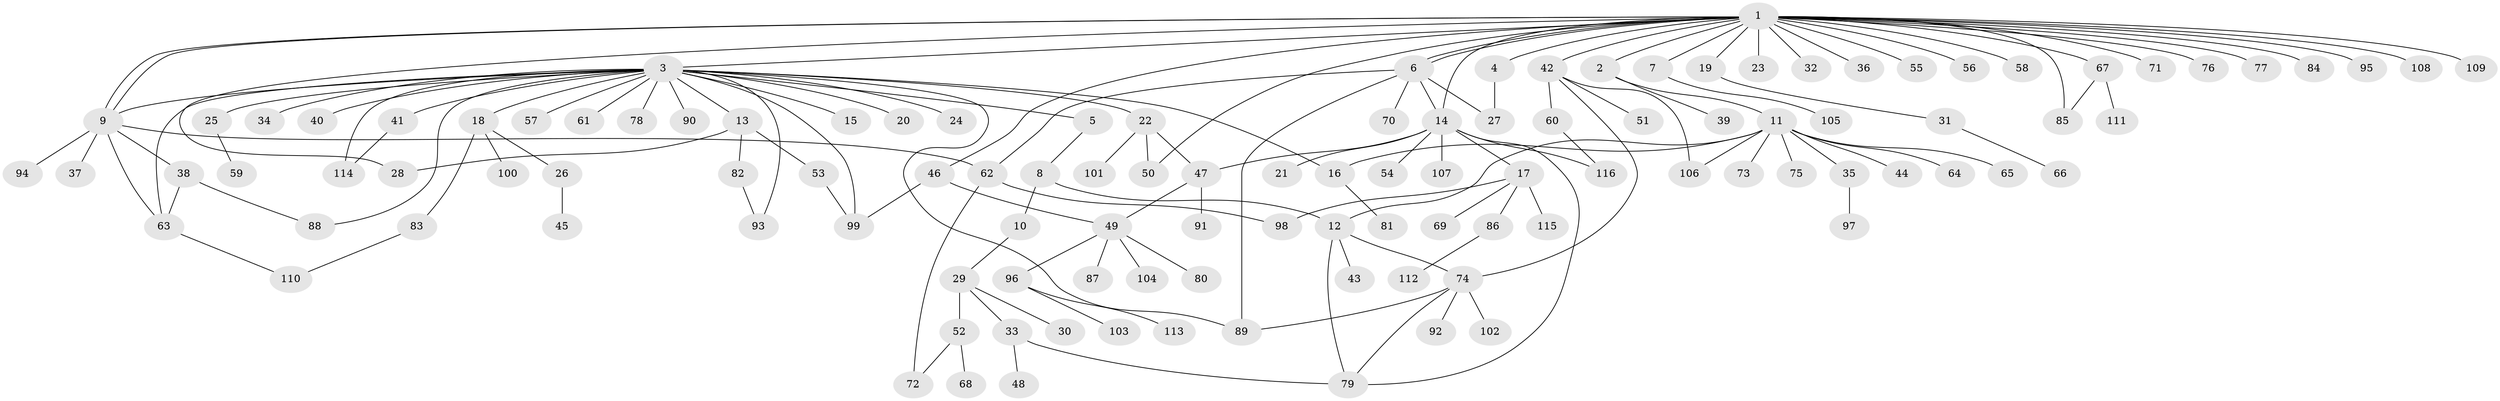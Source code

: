 // Generated by graph-tools (version 1.1) at 2025/11/02/27/25 16:11:09]
// undirected, 116 vertices, 146 edges
graph export_dot {
graph [start="1"]
  node [color=gray90,style=filled];
  1;
  2;
  3;
  4;
  5;
  6;
  7;
  8;
  9;
  10;
  11;
  12;
  13;
  14;
  15;
  16;
  17;
  18;
  19;
  20;
  21;
  22;
  23;
  24;
  25;
  26;
  27;
  28;
  29;
  30;
  31;
  32;
  33;
  34;
  35;
  36;
  37;
  38;
  39;
  40;
  41;
  42;
  43;
  44;
  45;
  46;
  47;
  48;
  49;
  50;
  51;
  52;
  53;
  54;
  55;
  56;
  57;
  58;
  59;
  60;
  61;
  62;
  63;
  64;
  65;
  66;
  67;
  68;
  69;
  70;
  71;
  72;
  73;
  74;
  75;
  76;
  77;
  78;
  79;
  80;
  81;
  82;
  83;
  84;
  85;
  86;
  87;
  88;
  89;
  90;
  91;
  92;
  93;
  94;
  95;
  96;
  97;
  98;
  99;
  100;
  101;
  102;
  103;
  104;
  105;
  106;
  107;
  108;
  109;
  110;
  111;
  112;
  113;
  114;
  115;
  116;
  1 -- 2;
  1 -- 3;
  1 -- 4;
  1 -- 6;
  1 -- 6;
  1 -- 7;
  1 -- 9;
  1 -- 9;
  1 -- 14;
  1 -- 19;
  1 -- 23;
  1 -- 28;
  1 -- 32;
  1 -- 36;
  1 -- 42;
  1 -- 46;
  1 -- 50;
  1 -- 55;
  1 -- 56;
  1 -- 58;
  1 -- 67;
  1 -- 71;
  1 -- 76;
  1 -- 77;
  1 -- 84;
  1 -- 85;
  1 -- 95;
  1 -- 108;
  1 -- 109;
  2 -- 11;
  2 -- 39;
  3 -- 5;
  3 -- 9;
  3 -- 13;
  3 -- 15;
  3 -- 16;
  3 -- 18;
  3 -- 20;
  3 -- 22;
  3 -- 24;
  3 -- 25;
  3 -- 34;
  3 -- 40;
  3 -- 41;
  3 -- 57;
  3 -- 61;
  3 -- 63;
  3 -- 78;
  3 -- 88;
  3 -- 89;
  3 -- 90;
  3 -- 93;
  3 -- 99;
  3 -- 114;
  4 -- 27;
  5 -- 8;
  6 -- 14;
  6 -- 27;
  6 -- 62;
  6 -- 70;
  6 -- 89;
  7 -- 105;
  8 -- 10;
  8 -- 12;
  9 -- 37;
  9 -- 38;
  9 -- 62;
  9 -- 63;
  9 -- 94;
  10 -- 29;
  11 -- 12;
  11 -- 16;
  11 -- 35;
  11 -- 44;
  11 -- 64;
  11 -- 65;
  11 -- 73;
  11 -- 75;
  11 -- 106;
  12 -- 43;
  12 -- 74;
  12 -- 79;
  13 -- 28;
  13 -- 53;
  13 -- 82;
  14 -- 17;
  14 -- 21;
  14 -- 47;
  14 -- 54;
  14 -- 79;
  14 -- 107;
  14 -- 116;
  16 -- 81;
  17 -- 69;
  17 -- 86;
  17 -- 98;
  17 -- 115;
  18 -- 26;
  18 -- 83;
  18 -- 100;
  19 -- 31;
  22 -- 47;
  22 -- 50;
  22 -- 101;
  25 -- 59;
  26 -- 45;
  29 -- 30;
  29 -- 33;
  29 -- 52;
  31 -- 66;
  33 -- 48;
  33 -- 79;
  35 -- 97;
  38 -- 63;
  38 -- 88;
  41 -- 114;
  42 -- 51;
  42 -- 60;
  42 -- 74;
  42 -- 106;
  46 -- 49;
  46 -- 99;
  47 -- 49;
  47 -- 91;
  49 -- 80;
  49 -- 87;
  49 -- 96;
  49 -- 104;
  52 -- 68;
  52 -- 72;
  53 -- 99;
  60 -- 116;
  62 -- 72;
  62 -- 98;
  63 -- 110;
  67 -- 85;
  67 -- 111;
  74 -- 79;
  74 -- 89;
  74 -- 92;
  74 -- 102;
  82 -- 93;
  83 -- 110;
  86 -- 112;
  96 -- 103;
  96 -- 113;
}
